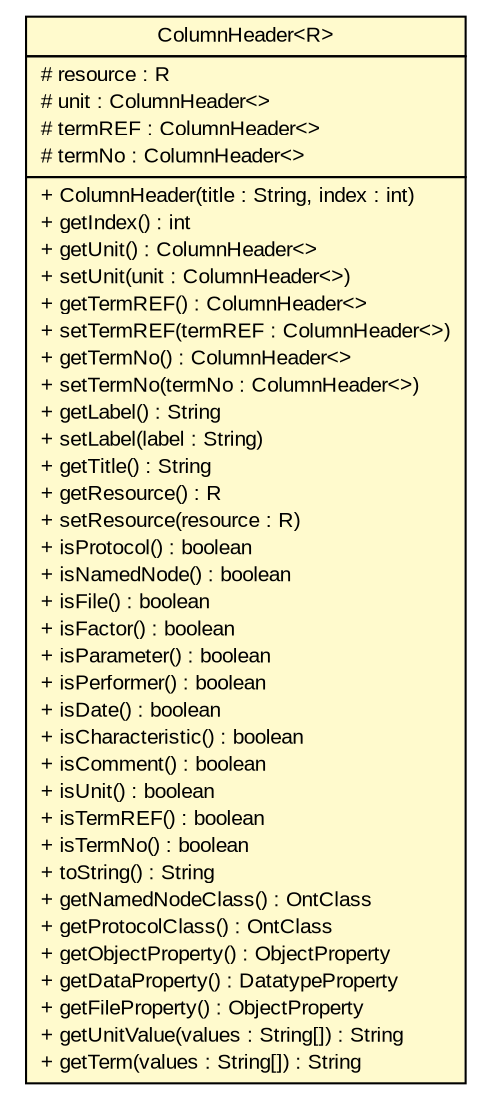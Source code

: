 #!/usr/local/bin/dot
#
# Class diagram 
# Generated by UmlGraph version 4.6 (http://www.spinellis.gr/sw/umlgraph)
#

digraph G {
	edge [fontname="arial",fontsize=10,labelfontname="arial",labelfontsize=10];
	node [fontname="arial",fontsize=10,shape=plaintext];
	// net.toxbank.isa.ColumnHeader<R>
	c579 [label=<<table border="0" cellborder="1" cellspacing="0" cellpadding="2" port="p" bgcolor="lemonChiffon" href="./ColumnHeader.html">
		<tr><td><table border="0" cellspacing="0" cellpadding="1">
			<tr><td> ColumnHeader&lt;R&gt; </td></tr>
		</table></td></tr>
		<tr><td><table border="0" cellspacing="0" cellpadding="1">
			<tr><td align="left"> # resource : R </td></tr>
			<tr><td align="left"> # unit : ColumnHeader&lt;&gt; </td></tr>
			<tr><td align="left"> # termREF : ColumnHeader&lt;&gt; </td></tr>
			<tr><td align="left"> # termNo : ColumnHeader&lt;&gt; </td></tr>
		</table></td></tr>
		<tr><td><table border="0" cellspacing="0" cellpadding="1">
			<tr><td align="left"> + ColumnHeader(title : String, index : int) </td></tr>
			<tr><td align="left"> + getIndex() : int </td></tr>
			<tr><td align="left"> + getUnit() : ColumnHeader&lt;&gt; </td></tr>
			<tr><td align="left"> + setUnit(unit : ColumnHeader&lt;&gt;) </td></tr>
			<tr><td align="left"> + getTermREF() : ColumnHeader&lt;&gt; </td></tr>
			<tr><td align="left"> + setTermREF(termREF : ColumnHeader&lt;&gt;) </td></tr>
			<tr><td align="left"> + getTermNo() : ColumnHeader&lt;&gt; </td></tr>
			<tr><td align="left"> + setTermNo(termNo : ColumnHeader&lt;&gt;) </td></tr>
			<tr><td align="left"> + getLabel() : String </td></tr>
			<tr><td align="left"> + setLabel(label : String) </td></tr>
			<tr><td align="left"> + getTitle() : String </td></tr>
			<tr><td align="left"> + getResource() : R </td></tr>
			<tr><td align="left"> + setResource(resource : R) </td></tr>
			<tr><td align="left"> + isProtocol() : boolean </td></tr>
			<tr><td align="left"> + isNamedNode() : boolean </td></tr>
			<tr><td align="left"> + isFile() : boolean </td></tr>
			<tr><td align="left"> + isFactor() : boolean </td></tr>
			<tr><td align="left"> + isParameter() : boolean </td></tr>
			<tr><td align="left"> + isPerformer() : boolean </td></tr>
			<tr><td align="left"> + isDate() : boolean </td></tr>
			<tr><td align="left"> + isCharacteristic() : boolean </td></tr>
			<tr><td align="left"> + isComment() : boolean </td></tr>
			<tr><td align="left"> + isUnit() : boolean </td></tr>
			<tr><td align="left"> + isTermREF() : boolean </td></tr>
			<tr><td align="left"> + isTermNo() : boolean </td></tr>
			<tr><td align="left"> + toString() : String </td></tr>
			<tr><td align="left"> + getNamedNodeClass() : OntClass </td></tr>
			<tr><td align="left"> + getProtocolClass() : OntClass </td></tr>
			<tr><td align="left"> + getObjectProperty() : ObjectProperty </td></tr>
			<tr><td align="left"> + getDataProperty() : DatatypeProperty </td></tr>
			<tr><td align="left"> + getFileProperty() : ObjectProperty </td></tr>
			<tr><td align="left"> + getUnitValue(values : String[]) : String </td></tr>
			<tr><td align="left"> + getTerm(values : String[]) : String </td></tr>
		</table></td></tr>
		</table>>, fontname="arial", fontcolor="black", fontsize=10.0];
}

